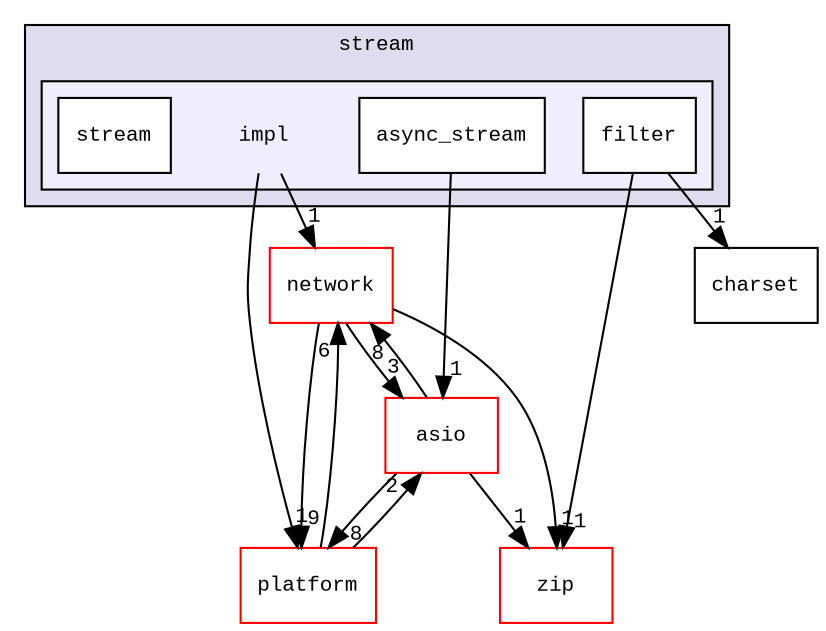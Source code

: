 digraph "src/tbox/stream/impl" {
  compound=true
  node [ fontsize="10", fontname="CourierNew"];
  edge [ labelfontsize="10", labelfontname="CourierNew"];
  subgraph clusterdir_097050573d8d31c571800575b2db96e7 {
    graph [ bgcolor="#ddddee", pencolor="black", label="stream" fontname="CourierNew", fontsize="10", URL="dir_097050573d8d31c571800575b2db96e7.html"]
  subgraph clusterdir_41e69d4b3e22bdafb28edc99abac9a3a {
    graph [ bgcolor="#eeeeff", pencolor="black", label="" URL="dir_41e69d4b3e22bdafb28edc99abac9a3a.html"];
    dir_41e69d4b3e22bdafb28edc99abac9a3a [shape=plaintext label="impl"];
    dir_33667f69cc4a7550dfdecb1a82f03675 [shape=box label="async_stream" color="black" fillcolor="white" style="filled" URL="dir_33667f69cc4a7550dfdecb1a82f03675.html"];
    dir_fb73f54875652246eab7e20223d2a068 [shape=box label="filter" color="black" fillcolor="white" style="filled" URL="dir_fb73f54875652246eab7e20223d2a068.html"];
    dir_c8c9c4e3137a4ffb89df650d89b85f52 [shape=box label="stream" color="black" fillcolor="white" style="filled" URL="dir_c8c9c4e3137a4ffb89df650d89b85f52.html"];
  }
  }
  dir_2b35f4a2c0e9f7874e1dbf2791c4e461 [shape=box label="asio" fillcolor="white" style="filled" color="red" URL="dir_2b35f4a2c0e9f7874e1dbf2791c4e461.html"];
  dir_77896eeb272e278cd59cc65c4fde665c [shape=box label="network" fillcolor="white" style="filled" color="red" URL="dir_77896eeb272e278cd59cc65c4fde665c.html"];
  dir_5ac60ffd987a807928934811b2e67510 [shape=box label="charset" URL="dir_5ac60ffd987a807928934811b2e67510.html"];
  dir_3d9333e940592ee9d1dd6e9562262a64 [shape=box label="platform" fillcolor="white" style="filled" color="red" URL="dir_3d9333e940592ee9d1dd6e9562262a64.html"];
  dir_32b2c809fcc2ba3b7954485e3d0b9a46 [shape=box label="zip" fillcolor="white" style="filled" color="red" URL="dir_32b2c809fcc2ba3b7954485e3d0b9a46.html"];
  dir_41e69d4b3e22bdafb28edc99abac9a3a->dir_77896eeb272e278cd59cc65c4fde665c [headlabel="1", labeldistance=1.5 headhref="dir_000056_000027.html"];
  dir_41e69d4b3e22bdafb28edc99abac9a3a->dir_3d9333e940592ee9d1dd6e9562262a64 [headlabel="1", labeldistance=1.5 headhref="dir_000056_000035.html"];
  dir_fb73f54875652246eab7e20223d2a068->dir_5ac60ffd987a807928934811b2e67510 [headlabel="1", labeldistance=1.5 headhref="dir_000058_000005.html"];
  dir_fb73f54875652246eab7e20223d2a068->dir_32b2c809fcc2ba3b7954485e3d0b9a46 [headlabel="1", labeldistance=1.5 headhref="dir_000058_000068.html"];
  dir_2b35f4a2c0e9f7874e1dbf2791c4e461->dir_77896eeb272e278cd59cc65c4fde665c [headlabel="8", labeldistance=1.5 headhref="dir_000003_000027.html"];
  dir_2b35f4a2c0e9f7874e1dbf2791c4e461->dir_3d9333e940592ee9d1dd6e9562262a64 [headlabel="8", labeldistance=1.5 headhref="dir_000003_000035.html"];
  dir_2b35f4a2c0e9f7874e1dbf2791c4e461->dir_32b2c809fcc2ba3b7954485e3d0b9a46 [headlabel="1", labeldistance=1.5 headhref="dir_000003_000068.html"];
  dir_77896eeb272e278cd59cc65c4fde665c->dir_2b35f4a2c0e9f7874e1dbf2791c4e461 [headlabel="3", labeldistance=1.5 headhref="dir_000027_000003.html"];
  dir_77896eeb272e278cd59cc65c4fde665c->dir_3d9333e940592ee9d1dd6e9562262a64 [headlabel="9", labeldistance=1.5 headhref="dir_000027_000035.html"];
  dir_77896eeb272e278cd59cc65c4fde665c->dir_32b2c809fcc2ba3b7954485e3d0b9a46 [headlabel="1", labeldistance=1.5 headhref="dir_000027_000068.html"];
  dir_33667f69cc4a7550dfdecb1a82f03675->dir_2b35f4a2c0e9f7874e1dbf2791c4e461 [headlabel="1", labeldistance=1.5 headhref="dir_000057_000003.html"];
  dir_3d9333e940592ee9d1dd6e9562262a64->dir_2b35f4a2c0e9f7874e1dbf2791c4e461 [headlabel="2", labeldistance=1.5 headhref="dir_000035_000003.html"];
  dir_3d9333e940592ee9d1dd6e9562262a64->dir_77896eeb272e278cd59cc65c4fde665c [headlabel="6", labeldistance=1.5 headhref="dir_000035_000027.html"];
}
